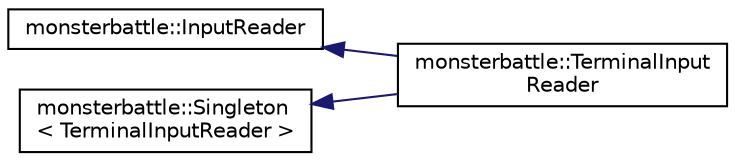 digraph "Graphical Class Hierarchy"
{
  edge [fontname="Helvetica",fontsize="10",labelfontname="Helvetica",labelfontsize="10"];
  node [fontname="Helvetica",fontsize="10",shape=record];
  rankdir="LR";
  Node21 [label="monsterbattle::InputReader",height=0.2,width=0.4,color="black", fillcolor="white", style="filled",URL="$classmonsterbattle_1_1InputReader.html"];
  Node21 -> Node1 [dir="back",color="midnightblue",fontsize="10",style="solid",fontname="Helvetica"];
  Node1 [label="monsterbattle::TerminalInput\lReader",height=0.2,width=0.4,color="black", fillcolor="white", style="filled",URL="$classmonsterbattle_1_1TerminalInputReader.html"];
  Node0 [label="monsterbattle::Singleton\l\< TerminalInputReader \>",height=0.2,width=0.4,color="black", fillcolor="white", style="filled",URL="$structmonsterbattle_1_1Singleton.html"];
  Node0 -> Node1 [dir="back",color="midnightblue",fontsize="10",style="solid",fontname="Helvetica"];
}
